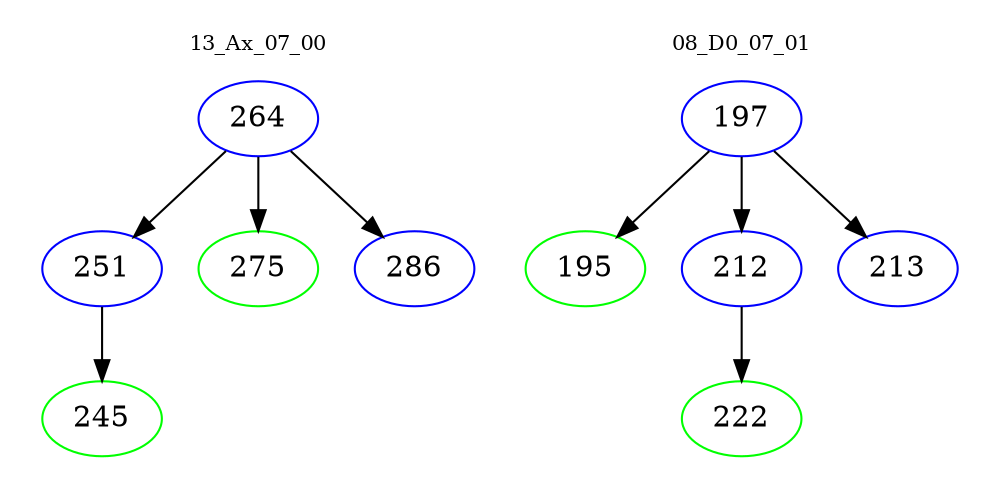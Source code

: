digraph{
subgraph cluster_0 {
color = white
label = "13_Ax_07_00";
fontsize=10;
T0_264 [label="264", color="blue"]
T0_264 -> T0_251 [color="black"]
T0_251 [label="251", color="blue"]
T0_251 -> T0_245 [color="black"]
T0_245 [label="245", color="green"]
T0_264 -> T0_275 [color="black"]
T0_275 [label="275", color="green"]
T0_264 -> T0_286 [color="black"]
T0_286 [label="286", color="blue"]
}
subgraph cluster_1 {
color = white
label = "08_D0_07_01";
fontsize=10;
T1_197 [label="197", color="blue"]
T1_197 -> T1_195 [color="black"]
T1_195 [label="195", color="green"]
T1_197 -> T1_212 [color="black"]
T1_212 [label="212", color="blue"]
T1_212 -> T1_222 [color="black"]
T1_222 [label="222", color="green"]
T1_197 -> T1_213 [color="black"]
T1_213 [label="213", color="blue"]
}
}
